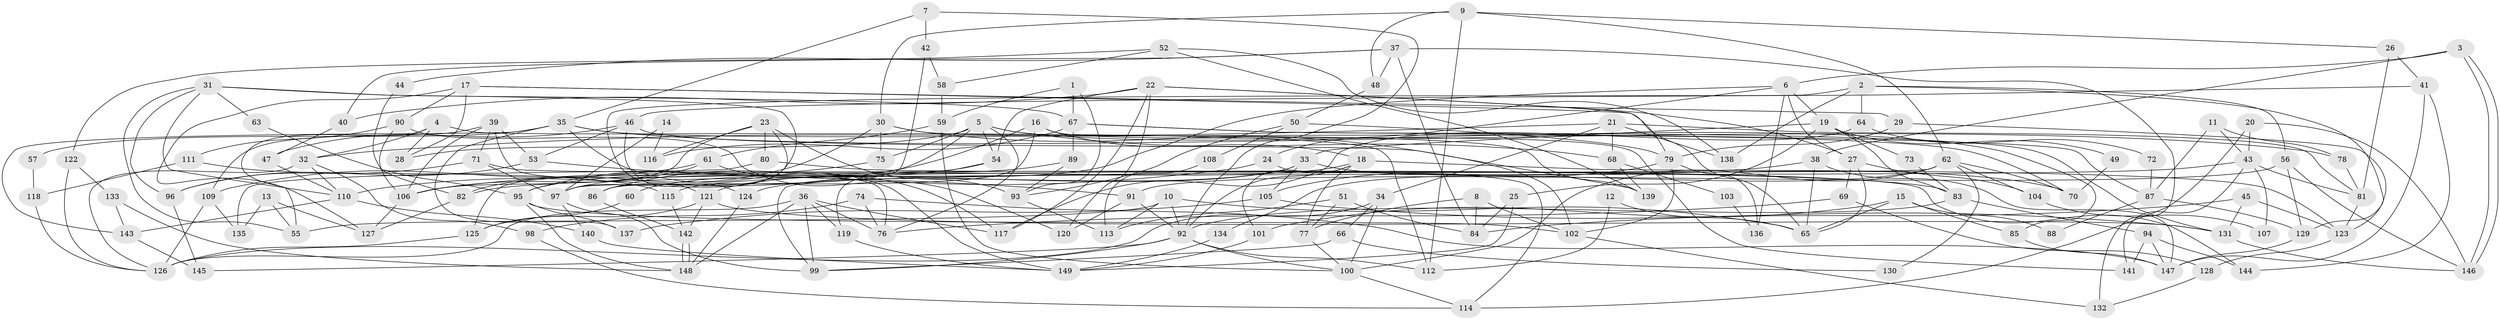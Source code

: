 // coarse degree distribution, {3: 0.20408163265306123, 6: 0.17346938775510204, 5: 0.15306122448979592, 8: 0.09183673469387756, 9: 0.030612244897959183, 4: 0.16326530612244897, 2: 0.09183673469387756, 7: 0.07142857142857142, 10: 0.01020408163265306, 11: 0.01020408163265306}
// Generated by graph-tools (version 1.1) at 2025/23/03/03/25 07:23:58]
// undirected, 149 vertices, 298 edges
graph export_dot {
graph [start="1"]
  node [color=gray90,style=filled];
  1;
  2;
  3;
  4;
  5;
  6;
  7;
  8;
  9;
  10;
  11;
  12;
  13;
  14;
  15;
  16;
  17;
  18;
  19;
  20;
  21;
  22;
  23;
  24;
  25;
  26;
  27;
  28;
  29;
  30;
  31;
  32;
  33;
  34;
  35;
  36;
  37;
  38;
  39;
  40;
  41;
  42;
  43;
  44;
  45;
  46;
  47;
  48;
  49;
  50;
  51;
  52;
  53;
  54;
  55;
  56;
  57;
  58;
  59;
  60;
  61;
  62;
  63;
  64;
  65;
  66;
  67;
  68;
  69;
  70;
  71;
  72;
  73;
  74;
  75;
  76;
  77;
  78;
  79;
  80;
  81;
  82;
  83;
  84;
  85;
  86;
  87;
  88;
  89;
  90;
  91;
  92;
  93;
  94;
  95;
  96;
  97;
  98;
  99;
  100;
  101;
  102;
  103;
  104;
  105;
  106;
  107;
  108;
  109;
  110;
  111;
  112;
  113;
  114;
  115;
  116;
  117;
  118;
  119;
  120;
  121;
  122;
  123;
  124;
  125;
  126;
  127;
  128;
  129;
  130;
  131;
  132;
  133;
  134;
  135;
  136;
  137;
  138;
  139;
  140;
  141;
  142;
  143;
  144;
  145;
  146;
  147;
  148;
  149;
  1 -- 93;
  1 -- 59;
  1 -- 67;
  2 -- 56;
  2 -- 138;
  2 -- 64;
  2 -- 121;
  2 -- 129;
  3 -- 6;
  3 -- 146;
  3 -- 146;
  3 -- 38;
  4 -- 55;
  4 -- 28;
  4 -- 32;
  4 -- 112;
  5 -- 54;
  5 -- 125;
  5 -- 28;
  5 -- 68;
  5 -- 75;
  5 -- 76;
  5 -- 85;
  6 -- 97;
  6 -- 27;
  6 -- 19;
  6 -- 24;
  6 -- 136;
  7 -- 92;
  7 -- 35;
  7 -- 42;
  8 -- 77;
  8 -- 84;
  8 -- 102;
  9 -- 112;
  9 -- 26;
  9 -- 30;
  9 -- 48;
  9 -- 62;
  10 -- 65;
  10 -- 92;
  10 -- 55;
  10 -- 113;
  11 -- 78;
  11 -- 43;
  11 -- 87;
  12 -- 65;
  12 -- 112;
  13 -- 135;
  13 -- 55;
  13 -- 127;
  14 -- 97;
  14 -- 116;
  15 -- 101;
  15 -- 85;
  15 -- 65;
  15 -- 88;
  16 -- 141;
  16 -- 18;
  16 -- 86;
  16 -- 110;
  17 -- 127;
  17 -- 90;
  17 -- 28;
  17 -- 29;
  17 -- 65;
  18 -- 121;
  18 -- 92;
  18 -- 77;
  18 -- 101;
  18 -- 123;
  19 -- 33;
  19 -- 25;
  19 -- 49;
  19 -- 73;
  19 -- 83;
  20 -- 146;
  20 -- 43;
  20 -- 114;
  21 -- 34;
  21 -- 32;
  21 -- 68;
  21 -- 81;
  21 -- 138;
  22 -- 79;
  22 -- 54;
  22 -- 27;
  22 -- 40;
  22 -- 117;
  22 -- 120;
  23 -- 86;
  23 -- 106;
  23 -- 80;
  23 -- 93;
  23 -- 116;
  24 -- 114;
  24 -- 106;
  25 -- 84;
  25 -- 149;
  26 -- 41;
  26 -- 81;
  27 -- 65;
  27 -- 69;
  27 -- 104;
  29 -- 79;
  29 -- 123;
  30 -- 102;
  30 -- 75;
  30 -- 82;
  30 -- 139;
  31 -- 67;
  31 -- 97;
  31 -- 55;
  31 -- 63;
  31 -- 96;
  31 -- 110;
  32 -- 110;
  32 -- 98;
  32 -- 126;
  33 -- 105;
  33 -- 70;
  33 -- 60;
  33 -- 124;
  34 -- 100;
  34 -- 126;
  34 -- 66;
  35 -- 149;
  35 -- 143;
  35 -- 57;
  35 -- 70;
  35 -- 78;
  35 -- 137;
  36 -- 117;
  36 -- 148;
  36 -- 76;
  36 -- 99;
  36 -- 119;
  36 -- 126;
  37 -- 40;
  37 -- 132;
  37 -- 44;
  37 -- 48;
  37 -- 84;
  38 -- 65;
  38 -- 115;
  38 -- 147;
  39 -- 109;
  39 -- 76;
  39 -- 53;
  39 -- 71;
  39 -- 106;
  40 -- 47;
  41 -- 46;
  41 -- 147;
  41 -- 144;
  42 -- 97;
  42 -- 58;
  43 -- 82;
  43 -- 81;
  43 -- 107;
  43 -- 141;
  44 -- 82;
  45 -- 131;
  45 -- 123;
  45 -- 84;
  46 -- 139;
  46 -- 124;
  46 -- 47;
  46 -- 53;
  47 -- 110;
  48 -- 50;
  49 -- 70;
  50 -- 93;
  50 -- 79;
  50 -- 108;
  51 -- 84;
  51 -- 77;
  51 -- 113;
  52 -- 139;
  52 -- 122;
  52 -- 58;
  52 -- 138;
  53 -- 91;
  53 -- 96;
  54 -- 86;
  54 -- 119;
  56 -- 129;
  56 -- 91;
  56 -- 146;
  57 -- 118;
  58 -- 59;
  59 -- 100;
  59 -- 61;
  60 -- 125;
  61 -- 106;
  61 -- 109;
  61 -- 117;
  62 -- 99;
  62 -- 70;
  62 -- 100;
  62 -- 104;
  62 -- 130;
  62 -- 134;
  63 -- 95;
  64 -- 117;
  64 -- 72;
  66 -- 99;
  66 -- 130;
  67 -- 89;
  67 -- 87;
  67 -- 116;
  67 -- 131;
  68 -- 103;
  68 -- 139;
  69 -- 76;
  69 -- 128;
  71 -- 96;
  71 -- 97;
  71 -- 144;
  72 -- 87;
  73 -- 83;
  74 -- 147;
  74 -- 76;
  74 -- 98;
  75 -- 95;
  77 -- 100;
  78 -- 81;
  79 -- 105;
  79 -- 102;
  79 -- 136;
  80 -- 83;
  80 -- 135;
  81 -- 123;
  82 -- 127;
  83 -- 94;
  83 -- 92;
  85 -- 147;
  86 -- 142;
  87 -- 88;
  87 -- 129;
  89 -- 93;
  89 -- 95;
  90 -- 120;
  90 -- 106;
  90 -- 111;
  91 -- 92;
  91 -- 120;
  92 -- 100;
  92 -- 99;
  92 -- 112;
  92 -- 145;
  93 -- 113;
  94 -- 144;
  94 -- 147;
  94 -- 141;
  95 -- 102;
  95 -- 137;
  95 -- 148;
  96 -- 145;
  97 -- 99;
  97 -- 140;
  98 -- 114;
  100 -- 114;
  101 -- 149;
  102 -- 132;
  103 -- 136;
  104 -- 107;
  105 -- 137;
  105 -- 131;
  106 -- 127;
  108 -- 113;
  109 -- 126;
  109 -- 135;
  110 -- 140;
  110 -- 143;
  111 -- 115;
  111 -- 118;
  115 -- 142;
  118 -- 126;
  119 -- 149;
  121 -- 131;
  121 -- 125;
  121 -- 142;
  122 -- 126;
  122 -- 133;
  123 -- 128;
  124 -- 148;
  125 -- 126;
  128 -- 132;
  129 -- 147;
  131 -- 146;
  133 -- 143;
  133 -- 148;
  134 -- 149;
  140 -- 149;
  142 -- 148;
  142 -- 148;
  143 -- 145;
}
